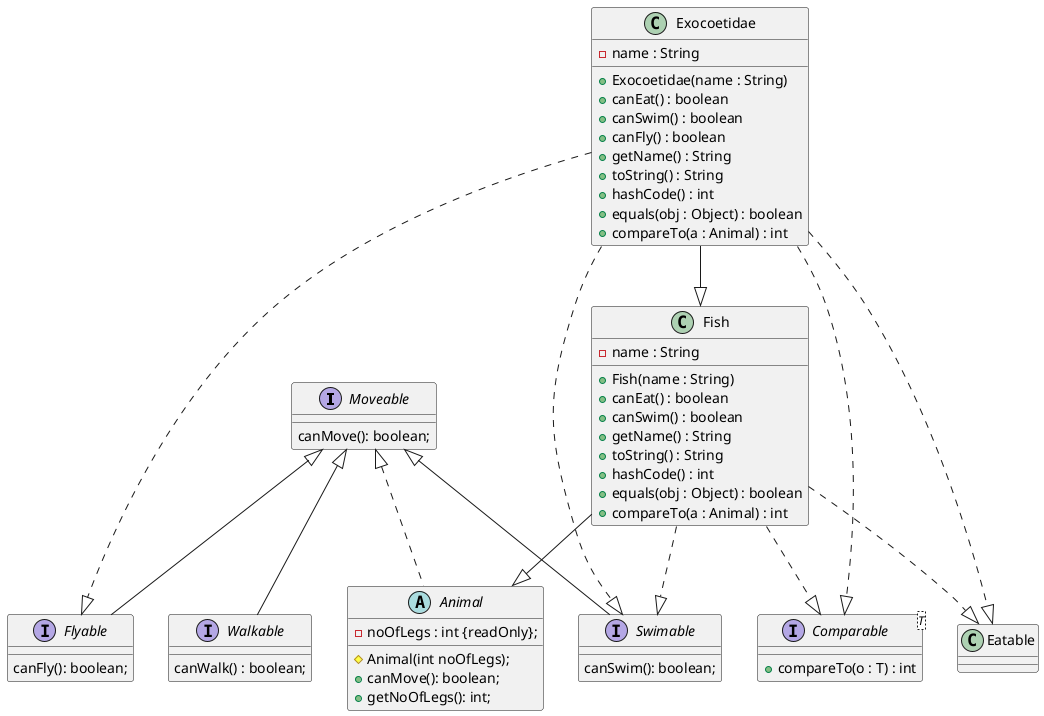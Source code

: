 @startuml

interface Moveable {
  canMove(): boolean;
}

 abstract class Animal implements Moveable {
  - noOfLegs : int {readOnly};
  # Animal(int noOfLegs);
  + canMove(): boolean;
  + getNoOfLegs(): int;
}

interface Flyable extends Moveable {
  canFly(): boolean;
}

interface Swimable extends Moveable {
  canSwim(): boolean;
}

interface Walkable extends Moveable {
  canWalk() : boolean;
}

interface Comparable<T> {
  +compareTo(o : T) : int
}

class Fish {
  -name : String
  +Fish(name : String)
  +canEat() : boolean
  +canSwim() : boolean
  +getName() : String
  +toString() : String
  +hashCode() : int
  +equals(obj : Object) : boolean
  +compareTo(a : Animal) : int
}

Fish --|> Animal
Fish ..|> Comparable
Fish ..|> Swimable
Fish ..|> Eatable

class Exocoetidae {
  -name : String
  +Exocoetidae(name : String)
  +canEat() : boolean
  +canSwim() : boolean
  +canFly() : boolean
  +getName() : String
  +toString() : String
  +hashCode() : int
  +equals(obj : Object) : boolean
  +compareTo(a : Animal) : int
}

Exocoetidae --|> Fish
Exocoetidae ..|> Comparable
Exocoetidae ..|> Swimable
Exocoetidae ..|> Flyable
Exocoetidae ..|> Eatable


@enduml